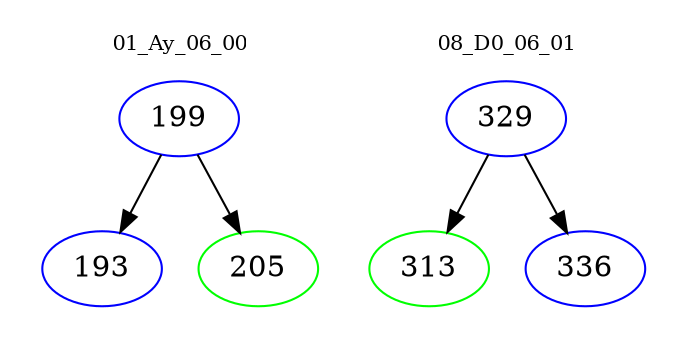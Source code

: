 digraph{
subgraph cluster_0 {
color = white
label = "01_Ay_06_00";
fontsize=10;
T0_199 [label="199", color="blue"]
T0_199 -> T0_193 [color="black"]
T0_193 [label="193", color="blue"]
T0_199 -> T0_205 [color="black"]
T0_205 [label="205", color="green"]
}
subgraph cluster_1 {
color = white
label = "08_D0_06_01";
fontsize=10;
T1_329 [label="329", color="blue"]
T1_329 -> T1_313 [color="black"]
T1_313 [label="313", color="green"]
T1_329 -> T1_336 [color="black"]
T1_336 [label="336", color="blue"]
}
}
